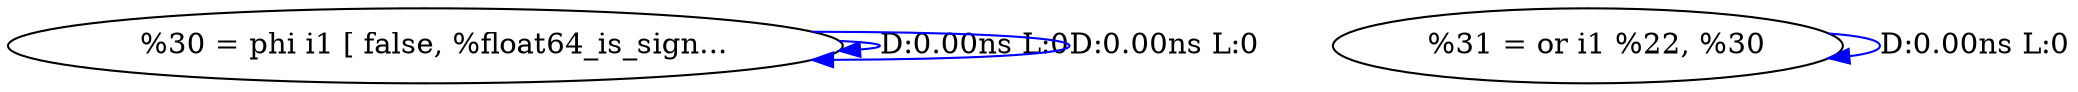 digraph {
Node0x3336c40[label="  %30 = phi i1 [ false, %float64_is_sign..."];
Node0x3336c40 -> Node0x3336c40[label="D:0.00ns L:0",color=blue];
Node0x3336c40 -> Node0x3336c40[label="D:0.00ns L:0",color=blue];
Node0x3336d20[label="  %31 = or i1 %22, %30"];
Node0x3336d20 -> Node0x3336d20[label="D:0.00ns L:0",color=blue];
}
